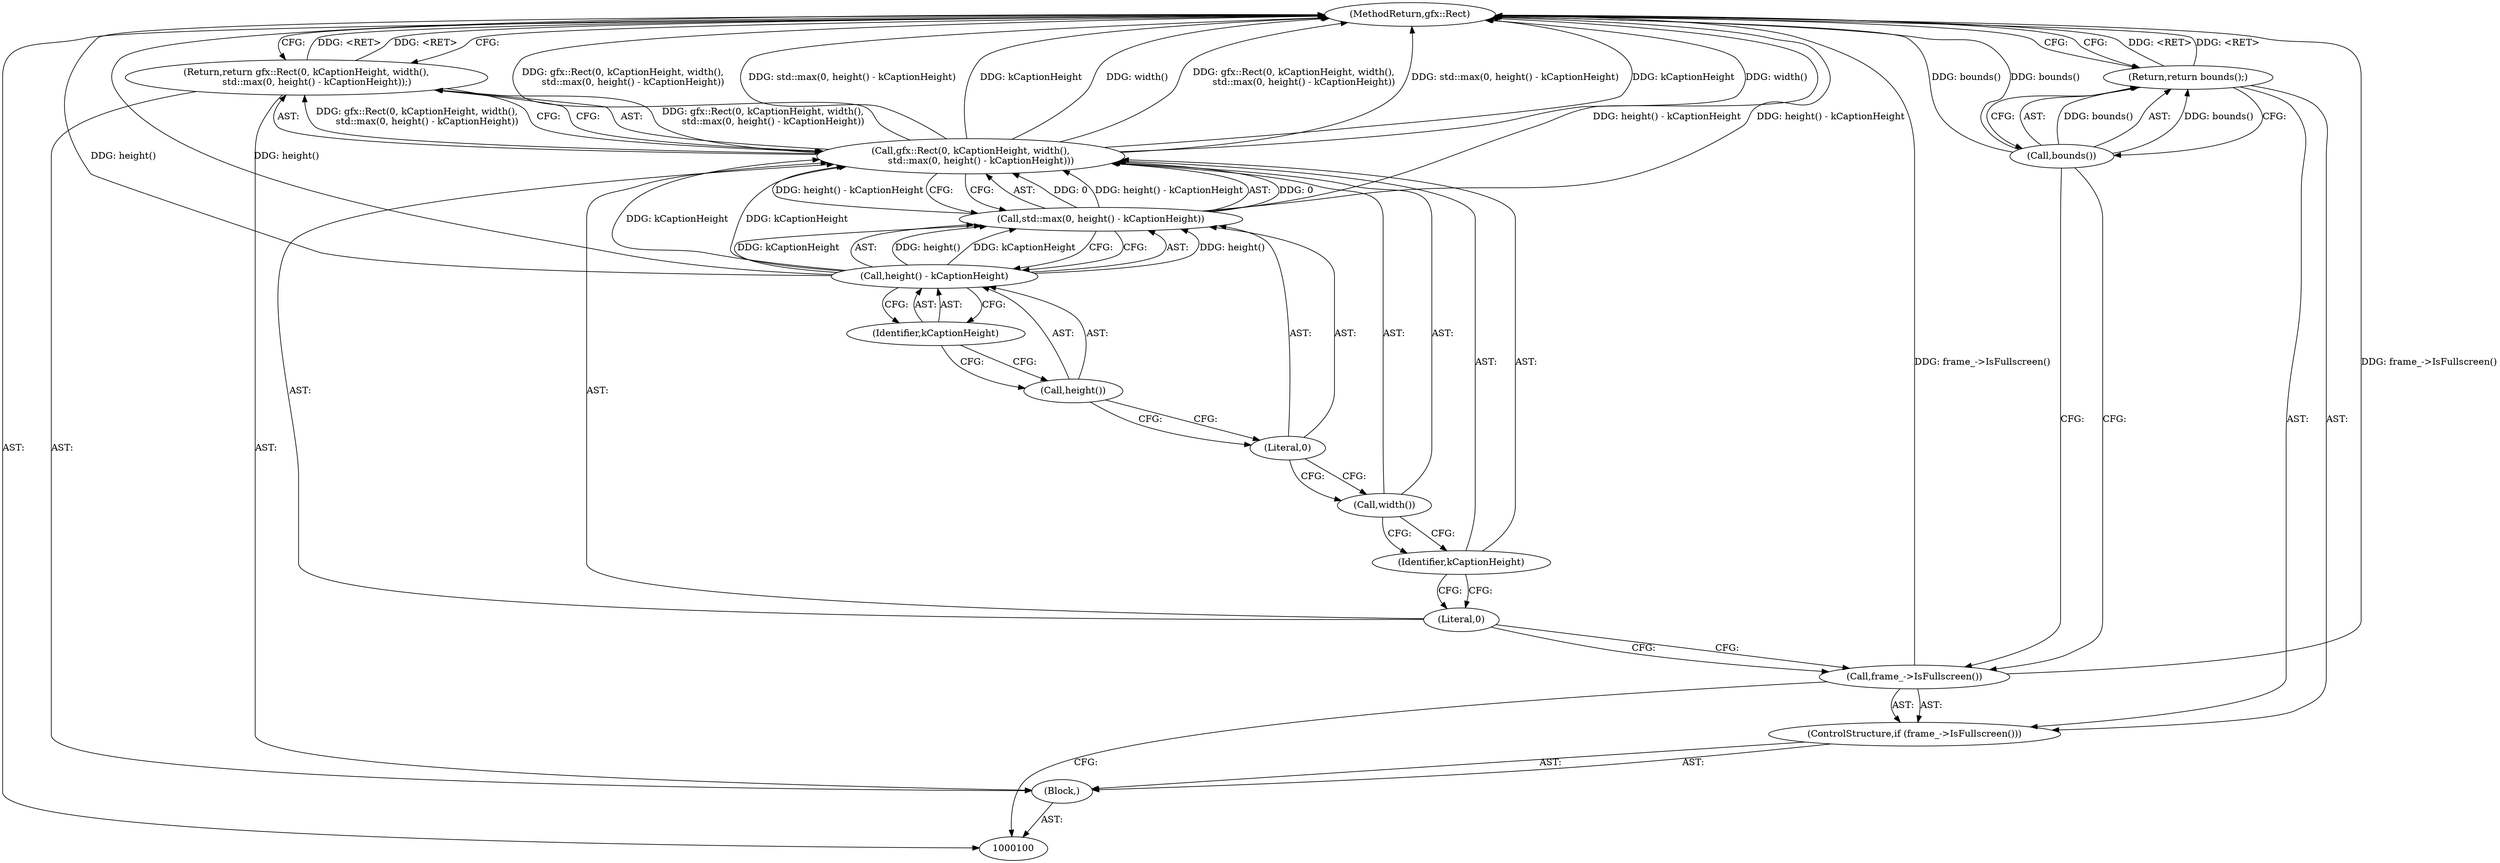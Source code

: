 digraph "1_Chrome_7f8cdab6fda192d15e45a3e9682b1eec427870c5_1" {
"1000116" [label="(MethodReturn,gfx::Rect)"];
"1000101" [label="(Block,)"];
"1000102" [label="(ControlStructure,if (frame_->IsFullscreen()))"];
"1000103" [label="(Call,frame_->IsFullscreen())"];
"1000105" [label="(Call,bounds())"];
"1000104" [label="(Return,return bounds();)"];
"1000107" [label="(Call,gfx::Rect(0, kCaptionHeight, width(),\n       std::max(0, height() - kCaptionHeight)))"];
"1000108" [label="(Literal,0)"];
"1000109" [label="(Identifier,kCaptionHeight)"];
"1000106" [label="(Return,return gfx::Rect(0, kCaptionHeight, width(),\n       std::max(0, height() - kCaptionHeight));)"];
"1000110" [label="(Call,width())"];
"1000112" [label="(Literal,0)"];
"1000113" [label="(Call,height() - kCaptionHeight)"];
"1000114" [label="(Call,height())"];
"1000115" [label="(Identifier,kCaptionHeight)"];
"1000111" [label="(Call,std::max(0, height() - kCaptionHeight))"];
"1000116" -> "1000100"  [label="AST: "];
"1000116" -> "1000104"  [label="CFG: "];
"1000116" -> "1000106"  [label="CFG: "];
"1000107" -> "1000116"  [label="DDG: gfx::Rect(0, kCaptionHeight, width(),\n       std::max(0, height() - kCaptionHeight))"];
"1000107" -> "1000116"  [label="DDG: std::max(0, height() - kCaptionHeight)"];
"1000107" -> "1000116"  [label="DDG: kCaptionHeight"];
"1000107" -> "1000116"  [label="DDG: width()"];
"1000105" -> "1000116"  [label="DDG: bounds()"];
"1000113" -> "1000116"  [label="DDG: height()"];
"1000103" -> "1000116"  [label="DDG: frame_->IsFullscreen()"];
"1000111" -> "1000116"  [label="DDG: height() - kCaptionHeight"];
"1000106" -> "1000116"  [label="DDG: <RET>"];
"1000104" -> "1000116"  [label="DDG: <RET>"];
"1000101" -> "1000100"  [label="AST: "];
"1000102" -> "1000101"  [label="AST: "];
"1000106" -> "1000101"  [label="AST: "];
"1000102" -> "1000101"  [label="AST: "];
"1000103" -> "1000102"  [label="AST: "];
"1000104" -> "1000102"  [label="AST: "];
"1000103" -> "1000102"  [label="AST: "];
"1000103" -> "1000100"  [label="CFG: "];
"1000105" -> "1000103"  [label="CFG: "];
"1000108" -> "1000103"  [label="CFG: "];
"1000103" -> "1000116"  [label="DDG: frame_->IsFullscreen()"];
"1000105" -> "1000104"  [label="AST: "];
"1000105" -> "1000103"  [label="CFG: "];
"1000104" -> "1000105"  [label="CFG: "];
"1000105" -> "1000116"  [label="DDG: bounds()"];
"1000105" -> "1000104"  [label="DDG: bounds()"];
"1000104" -> "1000102"  [label="AST: "];
"1000104" -> "1000105"  [label="CFG: "];
"1000105" -> "1000104"  [label="AST: "];
"1000116" -> "1000104"  [label="CFG: "];
"1000104" -> "1000116"  [label="DDG: <RET>"];
"1000105" -> "1000104"  [label="DDG: bounds()"];
"1000107" -> "1000106"  [label="AST: "];
"1000107" -> "1000111"  [label="CFG: "];
"1000108" -> "1000107"  [label="AST: "];
"1000109" -> "1000107"  [label="AST: "];
"1000110" -> "1000107"  [label="AST: "];
"1000111" -> "1000107"  [label="AST: "];
"1000106" -> "1000107"  [label="CFG: "];
"1000107" -> "1000116"  [label="DDG: gfx::Rect(0, kCaptionHeight, width(),\n       std::max(0, height() - kCaptionHeight))"];
"1000107" -> "1000116"  [label="DDG: std::max(0, height() - kCaptionHeight)"];
"1000107" -> "1000116"  [label="DDG: kCaptionHeight"];
"1000107" -> "1000116"  [label="DDG: width()"];
"1000107" -> "1000106"  [label="DDG: gfx::Rect(0, kCaptionHeight, width(),\n       std::max(0, height() - kCaptionHeight))"];
"1000113" -> "1000107"  [label="DDG: kCaptionHeight"];
"1000111" -> "1000107"  [label="DDG: 0"];
"1000111" -> "1000107"  [label="DDG: height() - kCaptionHeight"];
"1000108" -> "1000107"  [label="AST: "];
"1000108" -> "1000103"  [label="CFG: "];
"1000109" -> "1000108"  [label="CFG: "];
"1000109" -> "1000107"  [label="AST: "];
"1000109" -> "1000108"  [label="CFG: "];
"1000110" -> "1000109"  [label="CFG: "];
"1000106" -> "1000101"  [label="AST: "];
"1000106" -> "1000107"  [label="CFG: "];
"1000107" -> "1000106"  [label="AST: "];
"1000116" -> "1000106"  [label="CFG: "];
"1000106" -> "1000116"  [label="DDG: <RET>"];
"1000107" -> "1000106"  [label="DDG: gfx::Rect(0, kCaptionHeight, width(),\n       std::max(0, height() - kCaptionHeight))"];
"1000110" -> "1000107"  [label="AST: "];
"1000110" -> "1000109"  [label="CFG: "];
"1000112" -> "1000110"  [label="CFG: "];
"1000112" -> "1000111"  [label="AST: "];
"1000112" -> "1000110"  [label="CFG: "];
"1000114" -> "1000112"  [label="CFG: "];
"1000113" -> "1000111"  [label="AST: "];
"1000113" -> "1000115"  [label="CFG: "];
"1000114" -> "1000113"  [label="AST: "];
"1000115" -> "1000113"  [label="AST: "];
"1000111" -> "1000113"  [label="CFG: "];
"1000113" -> "1000116"  [label="DDG: height()"];
"1000113" -> "1000107"  [label="DDG: kCaptionHeight"];
"1000113" -> "1000111"  [label="DDG: height()"];
"1000113" -> "1000111"  [label="DDG: kCaptionHeight"];
"1000114" -> "1000113"  [label="AST: "];
"1000114" -> "1000112"  [label="CFG: "];
"1000115" -> "1000114"  [label="CFG: "];
"1000115" -> "1000113"  [label="AST: "];
"1000115" -> "1000114"  [label="CFG: "];
"1000113" -> "1000115"  [label="CFG: "];
"1000111" -> "1000107"  [label="AST: "];
"1000111" -> "1000113"  [label="CFG: "];
"1000112" -> "1000111"  [label="AST: "];
"1000113" -> "1000111"  [label="AST: "];
"1000107" -> "1000111"  [label="CFG: "];
"1000111" -> "1000116"  [label="DDG: height() - kCaptionHeight"];
"1000111" -> "1000107"  [label="DDG: 0"];
"1000111" -> "1000107"  [label="DDG: height() - kCaptionHeight"];
"1000113" -> "1000111"  [label="DDG: height()"];
"1000113" -> "1000111"  [label="DDG: kCaptionHeight"];
}
